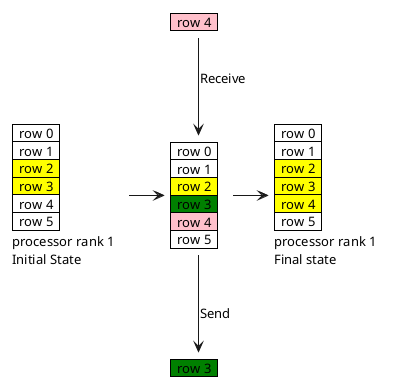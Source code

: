 @startuml
skinparam ClassFontSize 11
<style>
note {
    backgroundcolor white
    shadowing 0
    linecolor transparent
}
</style>
note as element1
    <#green>|  row 3  |
end note

note as element2
    <#pink>|  row 4  |
end note

note as grid1l
    |  row 0  |
    |  row 1  |
    <#yellow>|  row 2  |
    <#yellow>|  row 3  |
    |  row 4  |
    |  row 5  |
    processor rank 1
    Initial State
end note
note as grid12
    |  row 0  |
    |  row 1  |
    <#yellow>|  row 2  |
    <#yellow>|  row 3  |
    <#yellow>|  row 4  |
    |  row 5  |
    processor rank 1
    Final state
end note


note as grid1
    |  row 0  |
    |  row 1  |
    <#yellow>|  row 2  |
    <#green>|  row 3  |
    <#pink>|  row 4  |
    |  row 5  |
end note
grid1l -> grid1
grid1 -> grid12
grid1 --> element1: Send
element2 --> grid1: Receive

@enduml